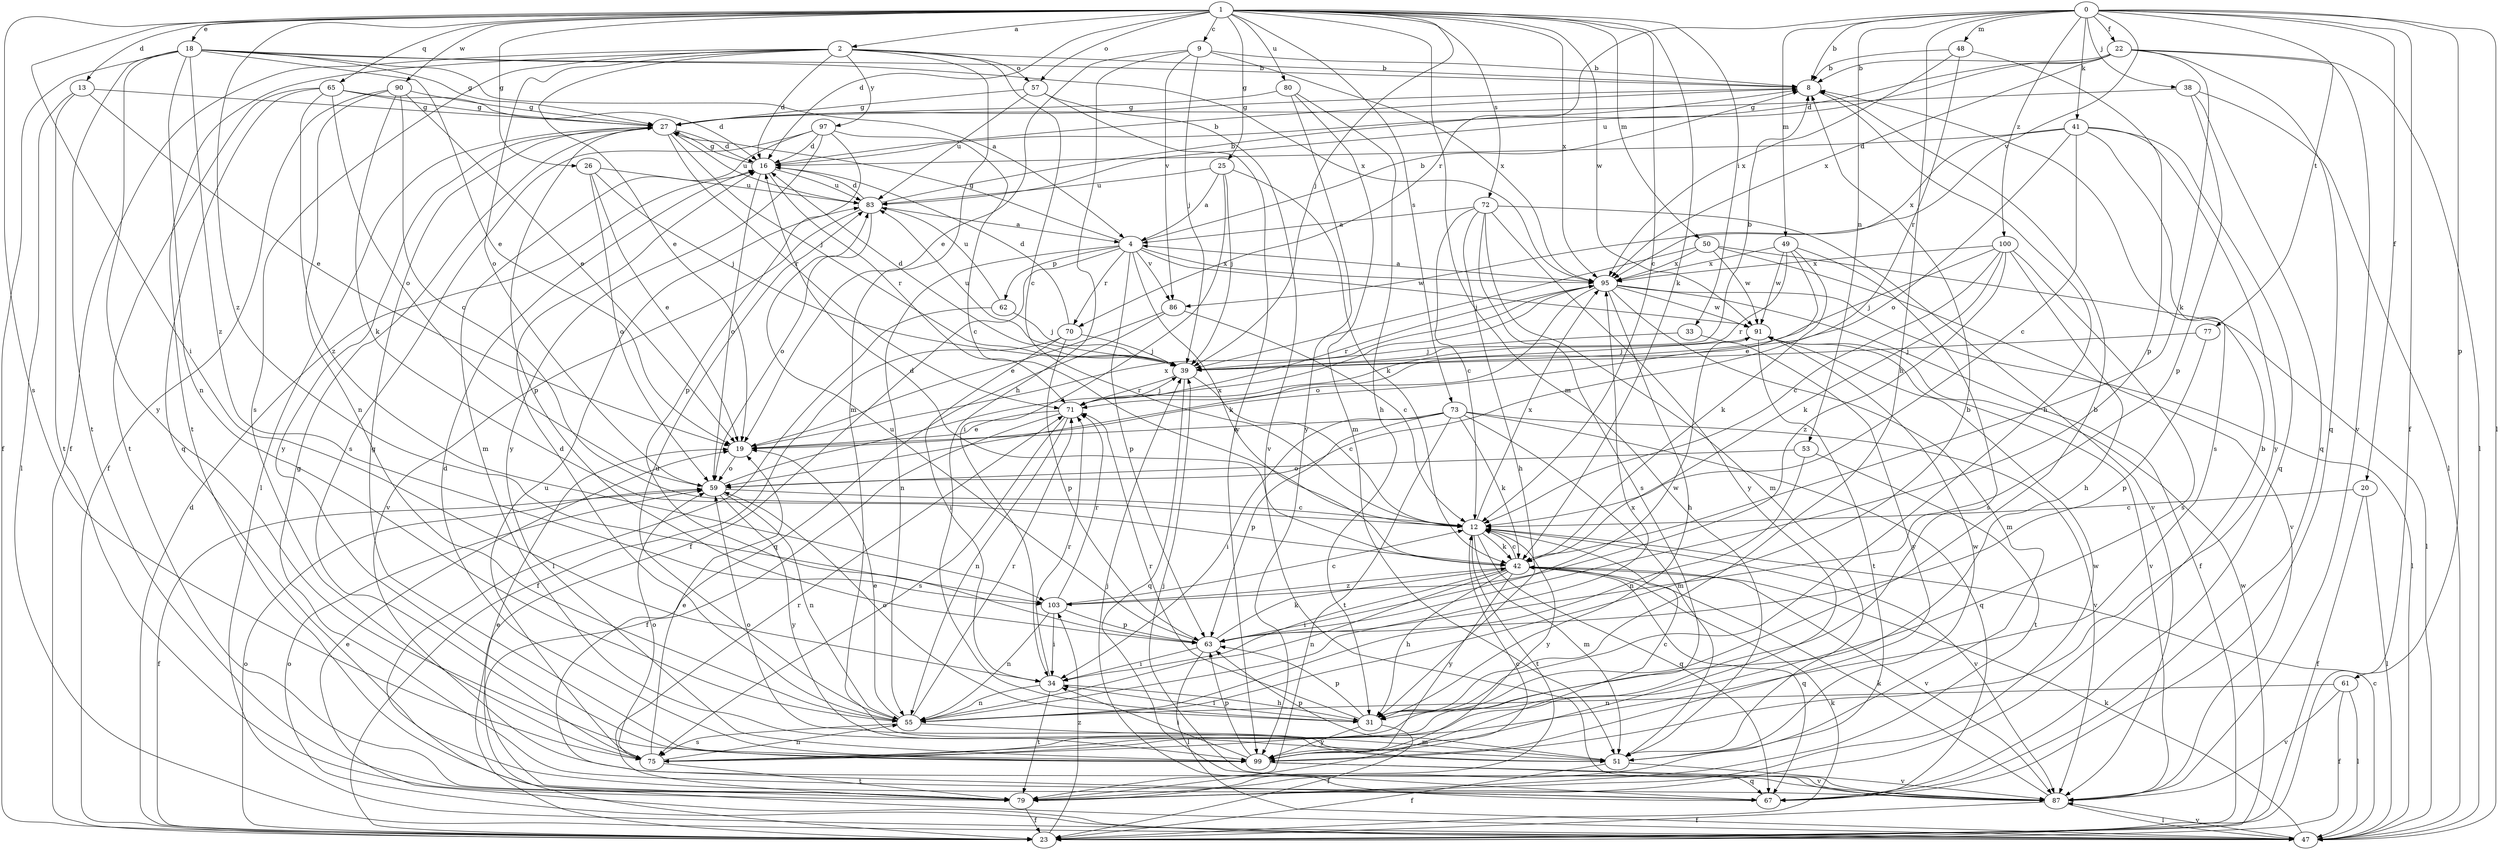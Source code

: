 strict digraph  {
0;
1;
2;
4;
8;
9;
12;
13;
16;
18;
19;
20;
22;
23;
25;
26;
27;
31;
33;
34;
38;
39;
41;
42;
47;
48;
49;
50;
51;
53;
55;
57;
59;
61;
62;
63;
65;
67;
70;
71;
72;
73;
75;
77;
79;
80;
83;
86;
87;
90;
91;
95;
97;
99;
100;
103;
0 -> 8  [label=b];
0 -> 20  [label=f];
0 -> 22  [label=f];
0 -> 23  [label=f];
0 -> 31  [label=h];
0 -> 38  [label=j];
0 -> 41  [label=k];
0 -> 47  [label=l];
0 -> 48  [label=m];
0 -> 49  [label=m];
0 -> 53  [label=n];
0 -> 61  [label=p];
0 -> 70  [label=r];
0 -> 77  [label=t];
0 -> 86  [label=v];
0 -> 100  [label=z];
1 -> 2  [label=a];
1 -> 9  [label=c];
1 -> 12  [label=c];
1 -> 13  [label=d];
1 -> 16  [label=d];
1 -> 18  [label=e];
1 -> 25  [label=g];
1 -> 26  [label=g];
1 -> 33  [label=i];
1 -> 34  [label=i];
1 -> 39  [label=j];
1 -> 42  [label=k];
1 -> 50  [label=m];
1 -> 51  [label=m];
1 -> 57  [label=o];
1 -> 65  [label=q];
1 -> 72  [label=s];
1 -> 73  [label=s];
1 -> 75  [label=s];
1 -> 80  [label=u];
1 -> 90  [label=w];
1 -> 91  [label=w];
1 -> 95  [label=x];
1 -> 103  [label=z];
2 -> 8  [label=b];
2 -> 12  [label=c];
2 -> 16  [label=d];
2 -> 19  [label=e];
2 -> 23  [label=f];
2 -> 51  [label=m];
2 -> 57  [label=o];
2 -> 59  [label=o];
2 -> 75  [label=s];
2 -> 79  [label=t];
2 -> 97  [label=y];
4 -> 8  [label=b];
4 -> 23  [label=f];
4 -> 27  [label=g];
4 -> 42  [label=k];
4 -> 55  [label=n];
4 -> 62  [label=p];
4 -> 63  [label=p];
4 -> 70  [label=r];
4 -> 86  [label=v];
4 -> 91  [label=w];
4 -> 95  [label=x];
8 -> 27  [label=g];
8 -> 31  [label=h];
9 -> 8  [label=b];
9 -> 19  [label=e];
9 -> 31  [label=h];
9 -> 39  [label=j];
9 -> 86  [label=v];
9 -> 95  [label=x];
12 -> 42  [label=k];
12 -> 51  [label=m];
12 -> 67  [label=q];
12 -> 79  [label=t];
12 -> 87  [label=v];
12 -> 95  [label=x];
12 -> 99  [label=y];
13 -> 19  [label=e];
13 -> 27  [label=g];
13 -> 47  [label=l];
13 -> 79  [label=t];
16 -> 8  [label=b];
16 -> 27  [label=g];
16 -> 59  [label=o];
16 -> 71  [label=r];
16 -> 83  [label=u];
18 -> 4  [label=a];
18 -> 8  [label=b];
18 -> 19  [label=e];
18 -> 23  [label=f];
18 -> 27  [label=g];
18 -> 55  [label=n];
18 -> 79  [label=t];
18 -> 95  [label=x];
18 -> 99  [label=y];
18 -> 103  [label=z];
19 -> 59  [label=o];
19 -> 95  [label=x];
20 -> 12  [label=c];
20 -> 23  [label=f];
20 -> 47  [label=l];
22 -> 8  [label=b];
22 -> 16  [label=d];
22 -> 42  [label=k];
22 -> 47  [label=l];
22 -> 67  [label=q];
22 -> 83  [label=u];
22 -> 87  [label=v];
22 -> 95  [label=x];
23 -> 16  [label=d];
23 -> 42  [label=k];
23 -> 59  [label=o];
23 -> 91  [label=w];
23 -> 103  [label=z];
25 -> 4  [label=a];
25 -> 34  [label=i];
25 -> 39  [label=j];
25 -> 42  [label=k];
25 -> 83  [label=u];
26 -> 19  [label=e];
26 -> 39  [label=j];
26 -> 59  [label=o];
26 -> 83  [label=u];
27 -> 16  [label=d];
27 -> 39  [label=j];
27 -> 47  [label=l];
27 -> 63  [label=p];
27 -> 71  [label=r];
27 -> 83  [label=u];
27 -> 99  [label=y];
31 -> 8  [label=b];
31 -> 23  [label=f];
31 -> 34  [label=i];
31 -> 59  [label=o];
31 -> 63  [label=p];
31 -> 71  [label=r];
31 -> 99  [label=y];
33 -> 39  [label=j];
33 -> 99  [label=y];
34 -> 31  [label=h];
34 -> 55  [label=n];
34 -> 71  [label=r];
34 -> 79  [label=t];
38 -> 27  [label=g];
38 -> 47  [label=l];
38 -> 63  [label=p];
38 -> 67  [label=q];
39 -> 8  [label=b];
39 -> 12  [label=c];
39 -> 16  [label=d];
39 -> 67  [label=q];
39 -> 71  [label=r];
39 -> 83  [label=u];
41 -> 12  [label=c];
41 -> 16  [label=d];
41 -> 59  [label=o];
41 -> 67  [label=q];
41 -> 75  [label=s];
41 -> 95  [label=x];
41 -> 99  [label=y];
42 -> 12  [label=c];
42 -> 16  [label=d];
42 -> 31  [label=h];
42 -> 34  [label=i];
42 -> 55  [label=n];
42 -> 67  [label=q];
42 -> 87  [label=v];
42 -> 99  [label=y];
42 -> 103  [label=z];
47 -> 12  [label=c];
47 -> 19  [label=e];
47 -> 42  [label=k];
47 -> 59  [label=o];
47 -> 87  [label=v];
48 -> 8  [label=b];
48 -> 63  [label=p];
48 -> 71  [label=r];
48 -> 95  [label=x];
49 -> 19  [label=e];
49 -> 42  [label=k];
49 -> 71  [label=r];
49 -> 75  [label=s];
49 -> 91  [label=w];
49 -> 95  [label=x];
50 -> 39  [label=j];
50 -> 47  [label=l];
50 -> 87  [label=v];
50 -> 91  [label=w];
50 -> 95  [label=x];
51 -> 23  [label=f];
51 -> 59  [label=o];
51 -> 63  [label=p];
51 -> 87  [label=v];
51 -> 91  [label=w];
53 -> 55  [label=n];
53 -> 59  [label=o];
53 -> 79  [label=t];
55 -> 8  [label=b];
55 -> 16  [label=d];
55 -> 19  [label=e];
55 -> 51  [label=m];
55 -> 71  [label=r];
55 -> 75  [label=s];
55 -> 83  [label=u];
55 -> 95  [label=x];
57 -> 27  [label=g];
57 -> 83  [label=u];
57 -> 87  [label=v];
57 -> 99  [label=y];
59 -> 12  [label=c];
59 -> 23  [label=f];
59 -> 55  [label=n];
59 -> 95  [label=x];
59 -> 99  [label=y];
61 -> 23  [label=f];
61 -> 47  [label=l];
61 -> 55  [label=n];
61 -> 87  [label=v];
62 -> 39  [label=j];
62 -> 47  [label=l];
62 -> 83  [label=u];
63 -> 34  [label=i];
63 -> 42  [label=k];
63 -> 47  [label=l];
63 -> 83  [label=u];
63 -> 91  [label=w];
65 -> 16  [label=d];
65 -> 27  [label=g];
65 -> 59  [label=o];
65 -> 67  [label=q];
65 -> 79  [label=t];
65 -> 103  [label=z];
67 -> 39  [label=j];
70 -> 16  [label=d];
70 -> 23  [label=f];
70 -> 34  [label=i];
70 -> 39  [label=j];
70 -> 63  [label=p];
71 -> 19  [label=e];
71 -> 23  [label=f];
71 -> 39  [label=j];
71 -> 55  [label=n];
71 -> 75  [label=s];
72 -> 4  [label=a];
72 -> 12  [label=c];
72 -> 31  [label=h];
72 -> 51  [label=m];
72 -> 75  [label=s];
72 -> 87  [label=v];
72 -> 99  [label=y];
73 -> 19  [label=e];
73 -> 34  [label=i];
73 -> 42  [label=k];
73 -> 51  [label=m];
73 -> 63  [label=p];
73 -> 67  [label=q];
73 -> 79  [label=t];
73 -> 87  [label=v];
75 -> 19  [label=e];
75 -> 55  [label=n];
75 -> 59  [label=o];
75 -> 79  [label=t];
75 -> 83  [label=u];
77 -> 39  [label=j];
77 -> 63  [label=p];
79 -> 8  [label=b];
79 -> 12  [label=c];
79 -> 19  [label=e];
79 -> 23  [label=f];
79 -> 71  [label=r];
79 -> 91  [label=w];
80 -> 27  [label=g];
80 -> 31  [label=h];
80 -> 51  [label=m];
80 -> 99  [label=y];
83 -> 4  [label=a];
83 -> 8  [label=b];
83 -> 16  [label=d];
83 -> 59  [label=o];
83 -> 87  [label=v];
86 -> 12  [label=c];
86 -> 19  [label=e];
86 -> 67  [label=q];
87 -> 23  [label=f];
87 -> 27  [label=g];
87 -> 39  [label=j];
87 -> 42  [label=k];
87 -> 47  [label=l];
90 -> 12  [label=c];
90 -> 19  [label=e];
90 -> 23  [label=f];
90 -> 27  [label=g];
90 -> 42  [label=k];
90 -> 55  [label=n];
91 -> 39  [label=j];
91 -> 79  [label=t];
91 -> 87  [label=v];
95 -> 4  [label=a];
95 -> 23  [label=f];
95 -> 31  [label=h];
95 -> 47  [label=l];
95 -> 51  [label=m];
95 -> 59  [label=o];
95 -> 71  [label=r];
95 -> 91  [label=w];
97 -> 12  [label=c];
97 -> 16  [label=d];
97 -> 51  [label=m];
97 -> 63  [label=p];
97 -> 75  [label=s];
97 -> 99  [label=y];
99 -> 12  [label=c];
99 -> 16  [label=d];
99 -> 27  [label=g];
99 -> 34  [label=i];
99 -> 63  [label=p];
99 -> 67  [label=q];
99 -> 87  [label=v];
100 -> 12  [label=c];
100 -> 31  [label=h];
100 -> 39  [label=j];
100 -> 42  [label=k];
100 -> 75  [label=s];
100 -> 95  [label=x];
100 -> 103  [label=z];
103 -> 12  [label=c];
103 -> 34  [label=i];
103 -> 55  [label=n];
103 -> 63  [label=p];
103 -> 71  [label=r];
}
